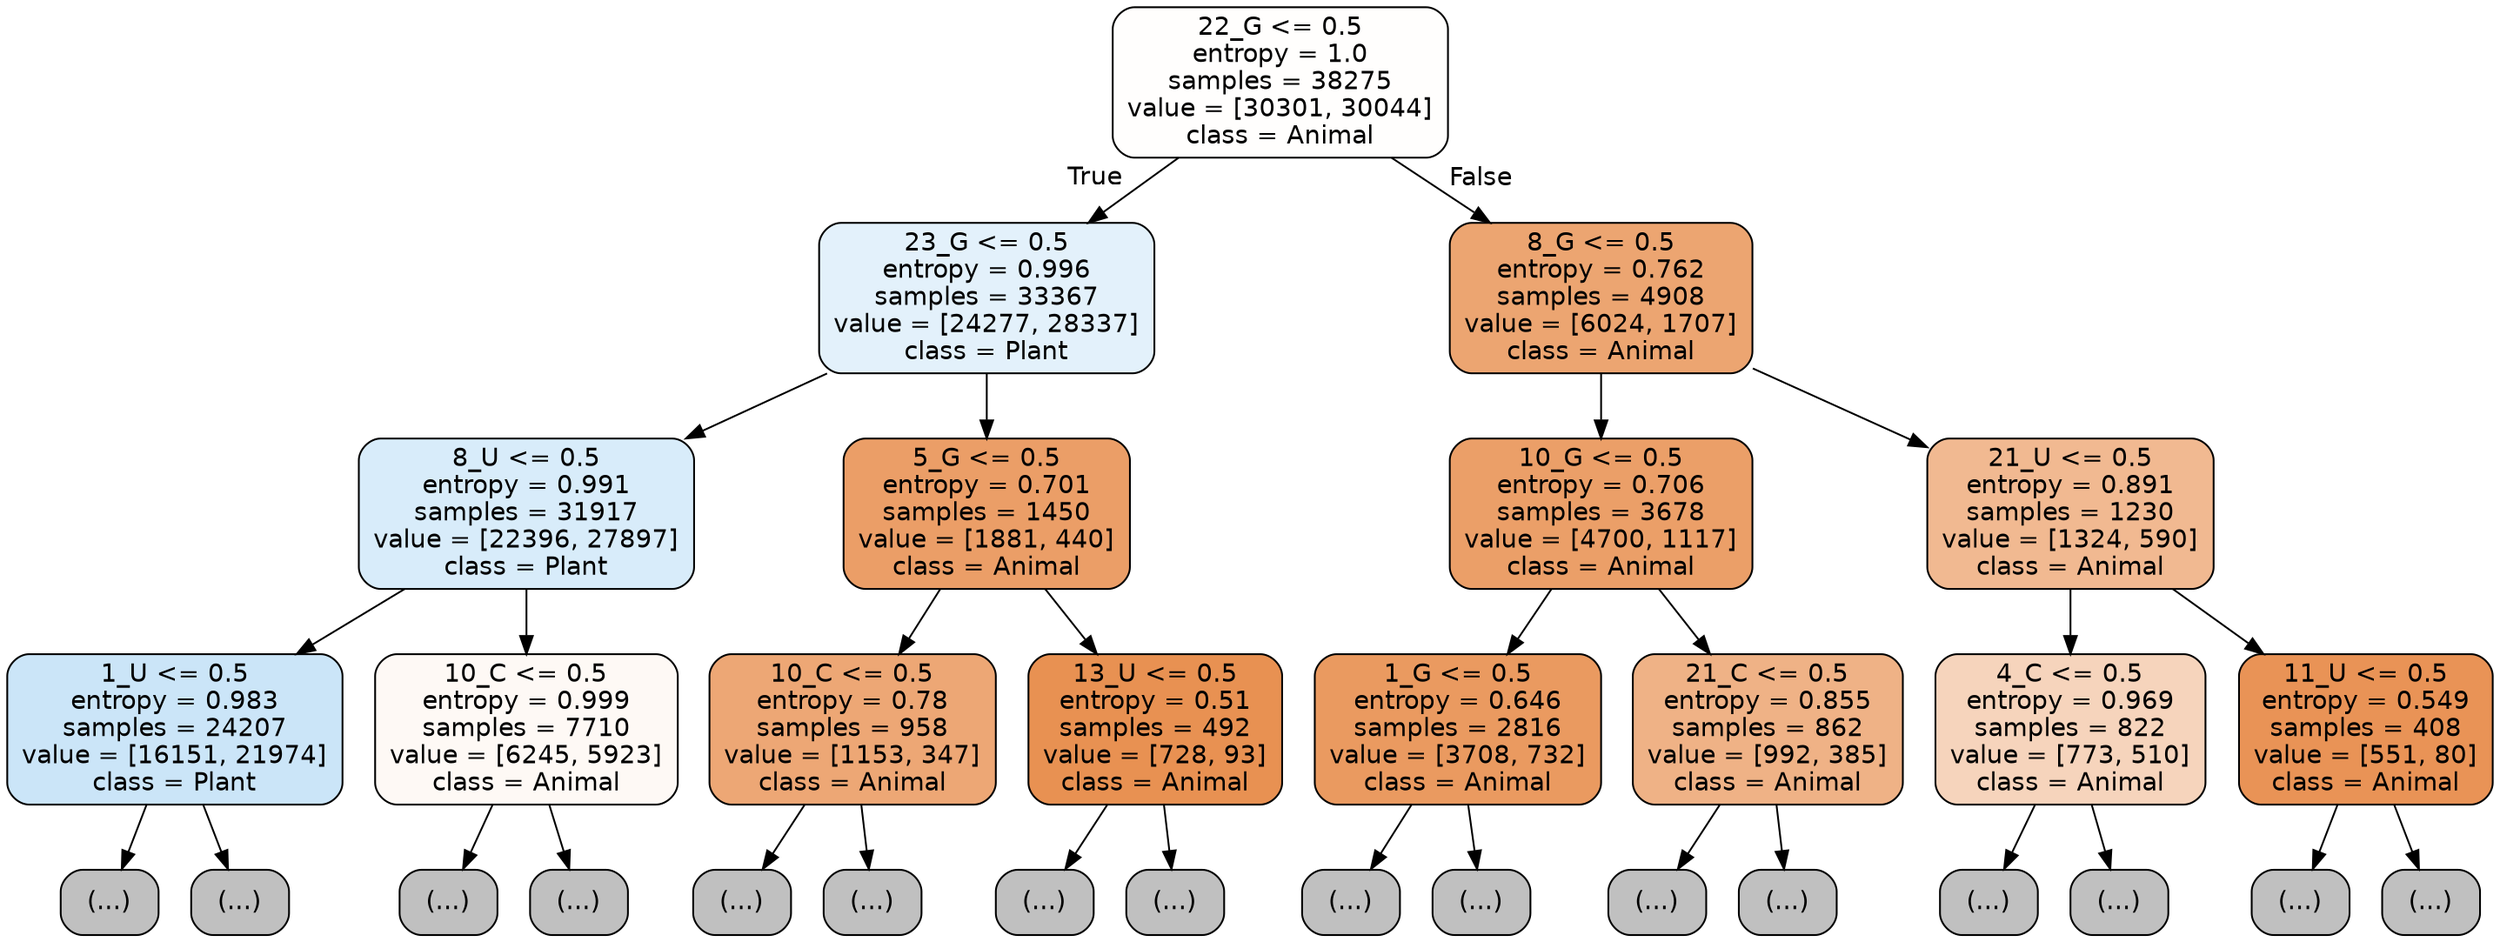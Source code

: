 digraph Tree {
node [shape=box, style="filled, rounded", color="black", fontname="helvetica"] ;
edge [fontname="helvetica"] ;
0 [label="22_G <= 0.5\nentropy = 1.0\nsamples = 38275\nvalue = [30301, 30044]\nclass = Animal", fillcolor="#fffefd"] ;
1 [label="23_G <= 0.5\nentropy = 0.996\nsamples = 33367\nvalue = [24277, 28337]\nclass = Plant", fillcolor="#e3f1fb"] ;
0 -> 1 [labeldistance=2.5, labelangle=45, headlabel="True"] ;
2 [label="8_U <= 0.5\nentropy = 0.991\nsamples = 31917\nvalue = [22396, 27897]\nclass = Plant", fillcolor="#d8ecfa"] ;
1 -> 2 ;
3 [label="1_U <= 0.5\nentropy = 0.983\nsamples = 24207\nvalue = [16151, 21974]\nclass = Plant", fillcolor="#cbe5f8"] ;
2 -> 3 ;
4 [label="(...)", fillcolor="#C0C0C0"] ;
3 -> 4 ;
5713 [label="(...)", fillcolor="#C0C0C0"] ;
3 -> 5713 ;
10440 [label="10_C <= 0.5\nentropy = 0.999\nsamples = 7710\nvalue = [6245, 5923]\nclass = Animal", fillcolor="#fef9f5"] ;
2 -> 10440 ;
10441 [label="(...)", fillcolor="#C0C0C0"] ;
10440 -> 10441 ;
13346 [label="(...)", fillcolor="#C0C0C0"] ;
10440 -> 13346 ;
14231 [label="5_G <= 0.5\nentropy = 0.701\nsamples = 1450\nvalue = [1881, 440]\nclass = Animal", fillcolor="#eb9e67"] ;
1 -> 14231 ;
14232 [label="10_C <= 0.5\nentropy = 0.78\nsamples = 958\nvalue = [1153, 347]\nclass = Animal", fillcolor="#eda775"] ;
14231 -> 14232 ;
14233 [label="(...)", fillcolor="#C0C0C0"] ;
14232 -> 14233 ;
14522 [label="(...)", fillcolor="#C0C0C0"] ;
14232 -> 14522 ;
14615 [label="13_U <= 0.5\nentropy = 0.51\nsamples = 492\nvalue = [728, 93]\nclass = Animal", fillcolor="#e89152"] ;
14231 -> 14615 ;
14616 [label="(...)", fillcolor="#C0C0C0"] ;
14615 -> 14616 ;
14721 [label="(...)", fillcolor="#C0C0C0"] ;
14615 -> 14721 ;
14776 [label="8_G <= 0.5\nentropy = 0.762\nsamples = 4908\nvalue = [6024, 1707]\nclass = Animal", fillcolor="#eca571"] ;
0 -> 14776 [labeldistance=2.5, labelangle=-45, headlabel="False"] ;
14777 [label="10_G <= 0.5\nentropy = 0.706\nsamples = 3678\nvalue = [4700, 1117]\nclass = Animal", fillcolor="#eb9f68"] ;
14776 -> 14777 ;
14778 [label="1_G <= 0.5\nentropy = 0.646\nsamples = 2816\nvalue = [3708, 732]\nclass = Animal", fillcolor="#ea9a60"] ;
14777 -> 14778 ;
14779 [label="(...)", fillcolor="#C0C0C0"] ;
14778 -> 14779 ;
15620 [label="(...)", fillcolor="#C0C0C0"] ;
14778 -> 15620 ;
15775 [label="21_C <= 0.5\nentropy = 0.855\nsamples = 862\nvalue = [992, 385]\nclass = Animal", fillcolor="#efb286"] ;
14777 -> 15775 ;
15776 [label="(...)", fillcolor="#C0C0C0"] ;
15775 -> 15776 ;
16103 [label="(...)", fillcolor="#C0C0C0"] ;
15775 -> 16103 ;
16170 [label="21_U <= 0.5\nentropy = 0.891\nsamples = 1230\nvalue = [1324, 590]\nclass = Animal", fillcolor="#f1b991"] ;
14776 -> 16170 ;
16171 [label="4_C <= 0.5\nentropy = 0.969\nsamples = 822\nvalue = [773, 510]\nclass = Animal", fillcolor="#f6d4bc"] ;
16170 -> 16171 ;
16172 [label="(...)", fillcolor="#C0C0C0"] ;
16171 -> 16172 ;
16523 [label="(...)", fillcolor="#C0C0C0"] ;
16171 -> 16523 ;
16612 [label="11_U <= 0.5\nentropy = 0.549\nsamples = 408\nvalue = [551, 80]\nclass = Animal", fillcolor="#e99356"] ;
16170 -> 16612 ;
16613 [label="(...)", fillcolor="#C0C0C0"] ;
16612 -> 16613 ;
16716 [label="(...)", fillcolor="#C0C0C0"] ;
16612 -> 16716 ;
}